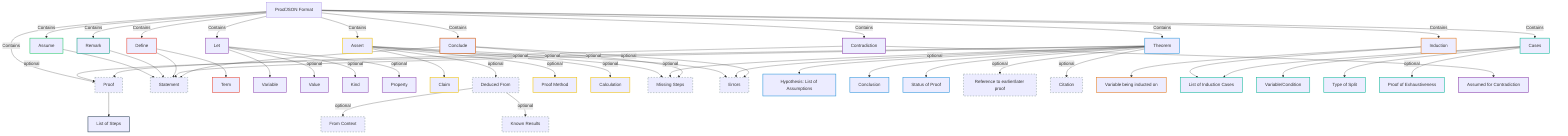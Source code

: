 graph TD
    %% Main ProofJSON Format
    ProofJSON["ProofJSON Format"] -->|Contains| Theorem["Theorem"]:::theoremColor
    ProofJSON -->|Contains| Define["Define"]:::defineColor
    ProofJSON -->|Contains| Assert["Assert"]:::assertColor
    ProofJSON -->|Contains| Assume["Assume"]:::assumeColor
    ProofJSON -->|Contains| Let["Let"]:::letColor
    ProofJSON -->|Contains| Proof["Proof"]:::proofColor
    ProofJSON -->|Contains| Cases["Cases"]:::casesColor
    ProofJSON -->|Contains| Induction["Induction"]:::inductionColor
    ProofJSON -->|Contains| Contradiction["Contradiction"]:::contradictionColor
    ProofJSON -->|Contains| Conclude["Conclude"]:::concludeColor
    ProofJSON -->|Contains| Remark["Remark"]:::remarkColor

    Assume --> Statement:::sharedColor
    Remark --> Statement:::sharedColor

    %% Define Node and Subfields
    Define --> Term["Term"]:::defineColor
    Define --> Statement:::sharedColor

    %% Let Node and Subfields
    Let --> Variable["Variable"]:::letColor
    Let -->|optional| Value["Value"]:::letColor
    Let -->|optional| Kind["Kind"]:::letColor
    Let -->|optional| Property["Property"]:::letColor

    %% Assert Node and Subfields
    Assert --> Claim["Claim"]:::assertColor
    Assert -->|optional| DeducedFrom["Deduced From"]:::sharedColor
    Assert -->|optional| ProofMethod["Proof Method"]:::assertColor
    Assert -->|optional| Calculation["Calculation"]:::assertColor
    Assert -->|optional| Missing["Missing Steps"]:::assertColor
    Assert -->|optional| Errors["Errors"]:::sharedColor

    %% DeducedFrom subfields (shared for Assert and other cases if needed)
    DeducedFrom -->|optional| FromContext["From Context"]:::sharedColor
    DeducedFrom -->|optional| KnownResults["Known Results"]:::sharedColor

    %% Theorem Node and Subfields
    Theorem --> Hypothesis["Hypothesis: List of Assumptions"]:::theoremColor
    Theorem --> Conclusion["Conclusion"]:::theoremColor
    Theorem --> Status["Status of Proof"]:::theoremColor
    Theorem --> Statement["Statement"]:::sharedColor
    Theorem -->|optional| Proof:::sharedColor
    Theorem -->|optional| Ref["Reference to earlier/later proof"]:::sharedColor
    Theorem -->|optional| Cite["Citation"]:::sharedColor
    Theorem -->|optional| Errors:::sharedColor
    Theorem -->|optional| Missing:::sharedColor

    %% Proof Node and Subfields
    Proof --> Steps["List of Steps"]:::proofColor

    %% Induction Node and Subfields
    Induction --> On["Variable being inducted on"]:::inductionColor
    Induction --> ProofCases["List of Induction Cases"]:::inductionColor

    %% Cases Node and Subfields
    Cases --> OnCondition["Variable/Condition"]:::casesColor
    Cases --> SplitKind["Type of Split"]:::casesColor
    Cases -->|optional| Exhaustiveness["Proof of Exhaustiveness"]:::casesColor
    Cases --> ProofCases:::casesColor

    %% Contradiction Node and Subfields
    Contradiction --> Assumption["Assumed for Contradiction"]:::contradictionColor
    Contradiction --> Proof:::sharedColor

    %% Conclude Node and Subfields
    Conclude -->|optional| Missing:::sharedColor
    Conclude -->|optional| Errors:::sharedColor
    Conclude --> Statement:::sharedColor

    %% Styling for edges and nodes
    classDef theoremColor stroke:#3498db,stroke-width:2px;
    classDef defineColor stroke:#e74c3c,stroke-width:2px;
    classDef assertColor stroke:#f1c40f,stroke-width:2px;
    classDef assumeColor stroke:#2ecc71,stroke-width:2px;
    classDef letColor stroke:#9b59b6,stroke-width:2px;
    classDef proofColor stroke:#34495e,stroke-width:2px;
    classDef casesColor stroke:#1abc9c,stroke-width:2px;
    classDef inductionColor stroke:#e67e22,stroke-width:2px;
    classDef contradictionColor stroke:#8e44ad,stroke-width:2px;
    classDef concludeColor stroke:#d35400,stroke-width:2px;
    classDef remarkColor stroke:#16a085,stroke-width:2px;
    classDef sharedColor stroke:#95a5a6,stroke-width:2px,stroke-dasharray: 5 5;